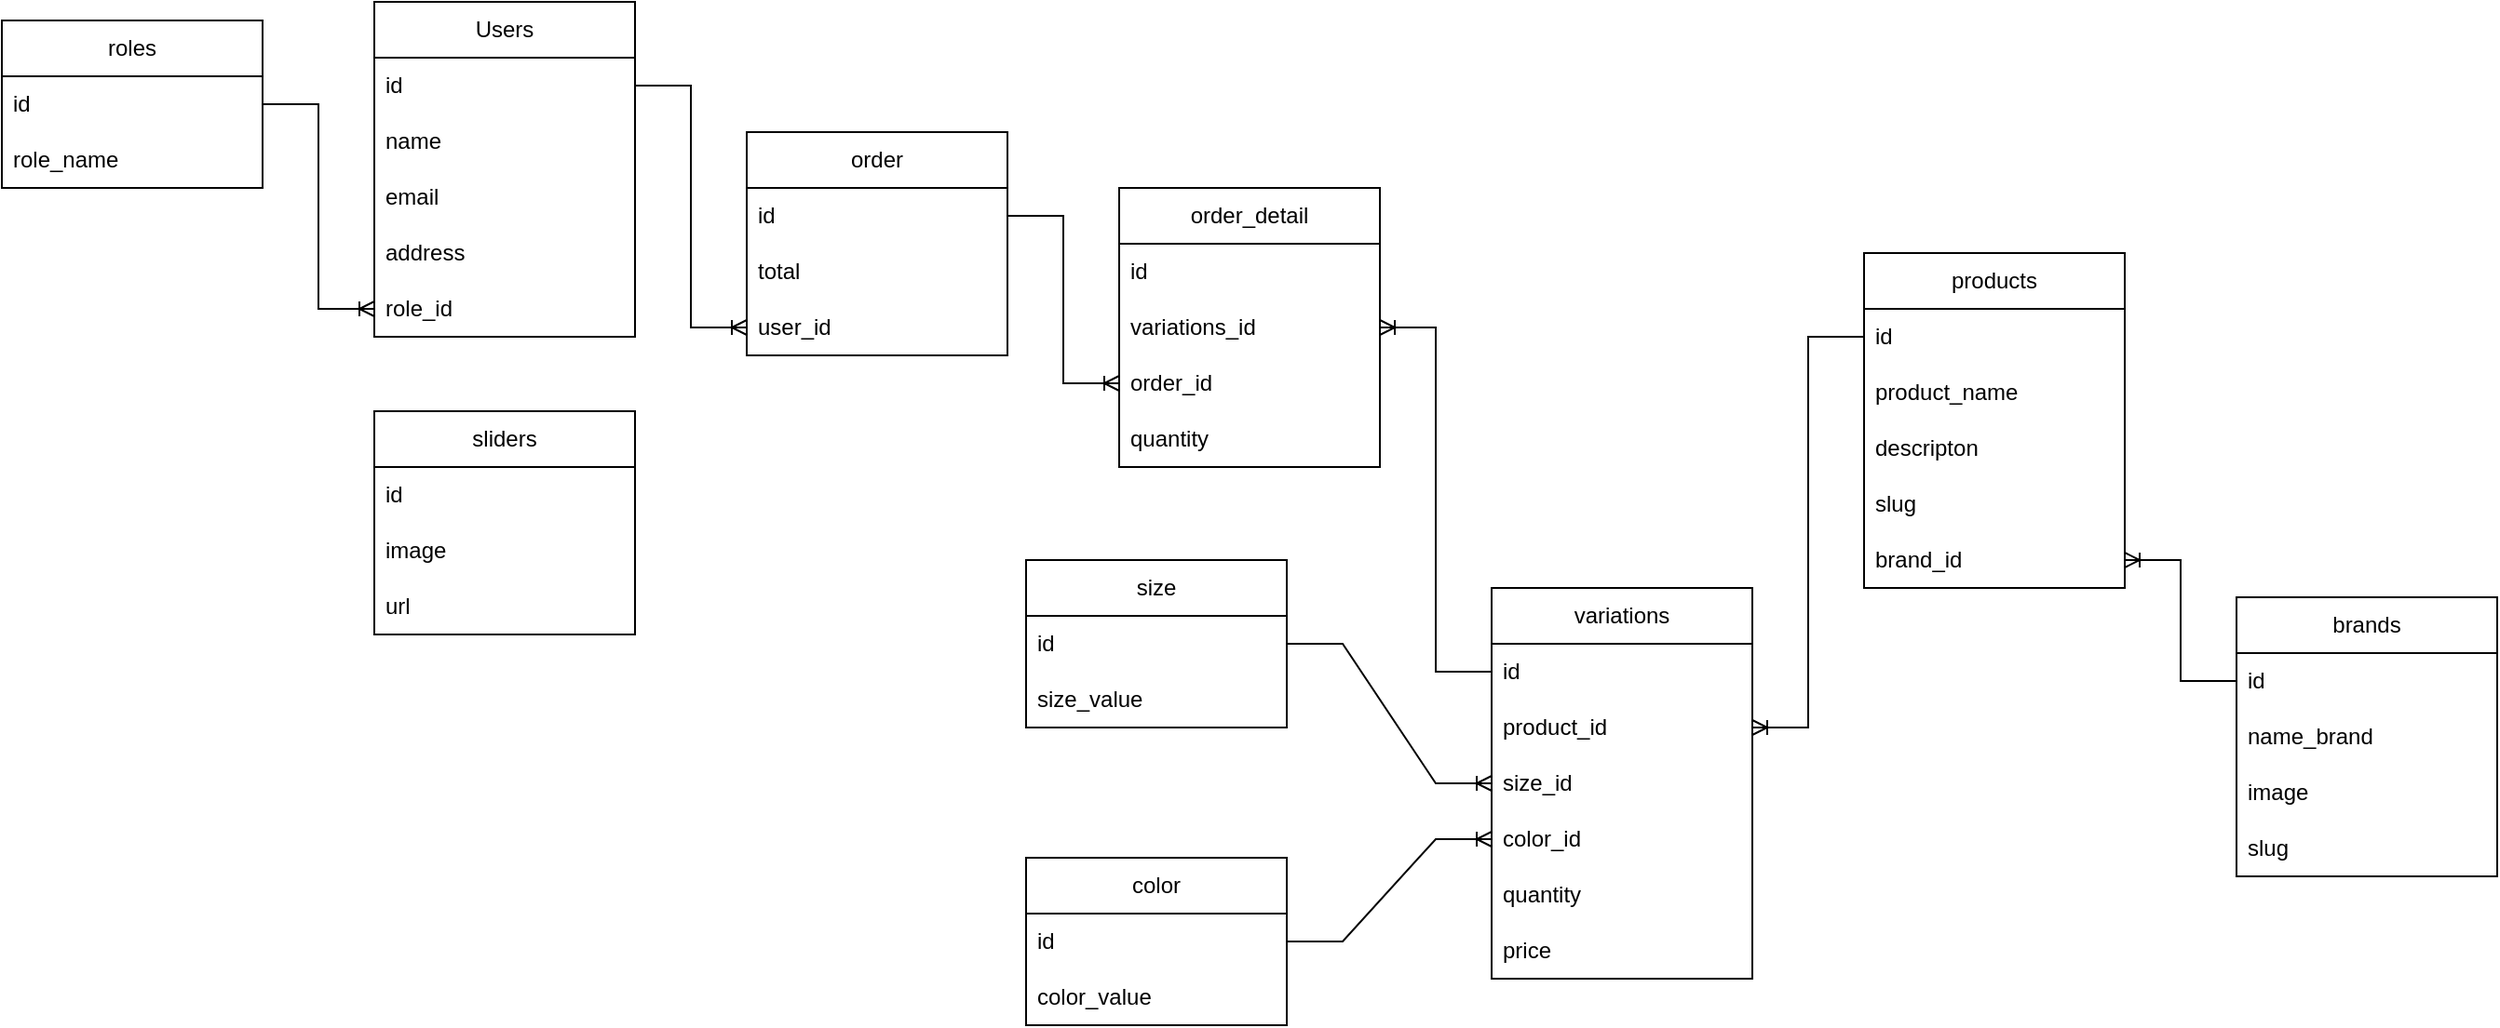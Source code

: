 <mxfile version="21.6.2" type="device">
  <diagram id="E6x5vUxFyN0-wCJsYmev" name="Page-1">
    <mxGraphModel dx="1884" dy="430" grid="1" gridSize="10" guides="1" tooltips="1" connect="1" arrows="1" fold="1" page="1" pageScale="1" pageWidth="850" pageHeight="1100" math="0" shadow="0">
      <root>
        <mxCell id="0" />
        <mxCell id="1" parent="0" />
        <mxCell id="170" value="Users" style="swimlane;fontStyle=0;childLayout=stackLayout;horizontal=1;startSize=30;horizontalStack=0;resizeParent=1;resizeParentMax=0;resizeLast=0;collapsible=1;marginBottom=0;whiteSpace=wrap;html=1;" parent="1" vertex="1">
          <mxGeometry x="30" y="20" width="140" height="180" as="geometry">
            <mxRectangle x="60" y="50" width="70" height="30" as="alternateBounds" />
          </mxGeometry>
        </mxCell>
        <mxCell id="171" value="id" style="text;strokeColor=none;fillColor=none;align=left;verticalAlign=middle;spacingLeft=4;spacingRight=4;overflow=hidden;points=[[0,0.5],[1,0.5]];portConstraint=eastwest;rotatable=0;whiteSpace=wrap;html=1;shadow=0;" parent="170" vertex="1">
          <mxGeometry y="30" width="140" height="30" as="geometry" />
        </mxCell>
        <mxCell id="172" value="name" style="text;strokeColor=none;fillColor=none;align=left;verticalAlign=middle;spacingLeft=4;spacingRight=4;overflow=hidden;points=[[0,0.5],[1,0.5]];portConstraint=eastwest;rotatable=0;whiteSpace=wrap;html=1;" parent="170" vertex="1">
          <mxGeometry y="60" width="140" height="30" as="geometry" />
        </mxCell>
        <mxCell id="173" value="email" style="text;strokeColor=none;fillColor=none;align=left;verticalAlign=middle;spacingLeft=4;spacingRight=4;overflow=hidden;points=[[0,0.5],[1,0.5]];portConstraint=eastwest;rotatable=0;whiteSpace=wrap;html=1;" parent="170" vertex="1">
          <mxGeometry y="90" width="140" height="30" as="geometry" />
        </mxCell>
        <mxCell id="174" value="address" style="text;strokeColor=none;fillColor=none;align=left;verticalAlign=middle;spacingLeft=4;spacingRight=4;overflow=hidden;points=[[0,0.5],[1,0.5]];portConstraint=eastwest;rotatable=0;whiteSpace=wrap;html=1;" parent="170" vertex="1">
          <mxGeometry y="120" width="140" height="30" as="geometry" />
        </mxCell>
        <mxCell id="175" value="role_id" style="text;strokeColor=none;fillColor=none;align=left;verticalAlign=middle;spacingLeft=4;spacingRight=4;overflow=hidden;points=[[0,0.5],[1,0.5]];portConstraint=eastwest;rotatable=0;whiteSpace=wrap;html=1;" parent="170" vertex="1">
          <mxGeometry y="150" width="140" height="30" as="geometry" />
        </mxCell>
        <mxCell id="176" value="products" style="swimlane;fontStyle=0;childLayout=stackLayout;horizontal=1;startSize=30;horizontalStack=0;resizeParent=1;resizeParentMax=0;resizeLast=0;collapsible=1;marginBottom=0;whiteSpace=wrap;html=1;shadow=0;sketch=0;" parent="1" vertex="1">
          <mxGeometry x="830" y="155" width="140" height="180" as="geometry" />
        </mxCell>
        <mxCell id="177" value="id" style="text;strokeColor=none;fillColor=none;align=left;verticalAlign=middle;spacingLeft=4;spacingRight=4;overflow=hidden;points=[[0,0.5],[1,0.5]];portConstraint=eastwest;rotatable=0;whiteSpace=wrap;html=1;shadow=0;sketch=0;" parent="176" vertex="1">
          <mxGeometry y="30" width="140" height="30" as="geometry" />
        </mxCell>
        <mxCell id="178" value="product_name" style="text;strokeColor=none;fillColor=none;align=left;verticalAlign=middle;spacingLeft=4;spacingRight=4;overflow=hidden;points=[[0,0.5],[1,0.5]];portConstraint=eastwest;rotatable=0;whiteSpace=wrap;html=1;shadow=0;sketch=0;" parent="176" vertex="1">
          <mxGeometry y="60" width="140" height="30" as="geometry" />
        </mxCell>
        <mxCell id="179" value="descripton" style="text;strokeColor=none;fillColor=none;align=left;verticalAlign=middle;spacingLeft=4;spacingRight=4;overflow=hidden;points=[[0,0.5],[1,0.5]];portConstraint=eastwest;rotatable=0;whiteSpace=wrap;html=1;shadow=0;sketch=0;" parent="176" vertex="1">
          <mxGeometry y="90" width="140" height="30" as="geometry" />
        </mxCell>
        <mxCell id="180" value="slug" style="text;strokeColor=none;fillColor=none;align=left;verticalAlign=middle;spacingLeft=4;spacingRight=4;overflow=hidden;points=[[0,0.5],[1,0.5]];portConstraint=eastwest;rotatable=0;whiteSpace=wrap;html=1;shadow=0;sketch=0;" parent="176" vertex="1">
          <mxGeometry y="120" width="140" height="30" as="geometry" />
        </mxCell>
        <mxCell id="181" value="brand_id" style="text;strokeColor=none;fillColor=none;align=left;verticalAlign=middle;spacingLeft=4;spacingRight=4;overflow=hidden;points=[[0,0.5],[1,0.5]];portConstraint=eastwest;rotatable=0;whiteSpace=wrap;html=1;shadow=0;sketch=0;" parent="176" vertex="1">
          <mxGeometry y="150" width="140" height="30" as="geometry" />
        </mxCell>
        <mxCell id="182" value="order" style="swimlane;fontStyle=0;childLayout=stackLayout;horizontal=1;startSize=30;horizontalStack=0;resizeParent=1;resizeParentMax=0;resizeLast=0;collapsible=1;marginBottom=0;whiteSpace=wrap;html=1;shadow=0;sketch=0;" parent="1" vertex="1">
          <mxGeometry x="230" y="90" width="140" height="120" as="geometry" />
        </mxCell>
        <mxCell id="183" value="id" style="text;strokeColor=none;fillColor=none;align=left;verticalAlign=middle;spacingLeft=4;spacingRight=4;overflow=hidden;points=[[0,0.5],[1,0.5]];portConstraint=eastwest;rotatable=0;whiteSpace=wrap;html=1;shadow=0;sketch=0;" parent="182" vertex="1">
          <mxGeometry y="30" width="140" height="30" as="geometry" />
        </mxCell>
        <mxCell id="184" value="total" style="text;strokeColor=none;fillColor=none;align=left;verticalAlign=middle;spacingLeft=4;spacingRight=4;overflow=hidden;points=[[0,0.5],[1,0.5]];portConstraint=eastwest;rotatable=0;whiteSpace=wrap;html=1;shadow=0;sketch=0;" parent="182" vertex="1">
          <mxGeometry y="60" width="140" height="30" as="geometry" />
        </mxCell>
        <mxCell id="185" value="user_id" style="text;strokeColor=none;fillColor=none;align=left;verticalAlign=middle;spacingLeft=4;spacingRight=4;overflow=hidden;points=[[0,0.5],[1,0.5]];portConstraint=eastwest;rotatable=0;whiteSpace=wrap;html=1;shadow=0;sketch=0;" parent="182" vertex="1">
          <mxGeometry y="90" width="140" height="30" as="geometry" />
        </mxCell>
        <mxCell id="186" value="order_detail" style="swimlane;fontStyle=0;childLayout=stackLayout;horizontal=1;startSize=30;horizontalStack=0;resizeParent=1;resizeParentMax=0;resizeLast=0;collapsible=1;marginBottom=0;whiteSpace=wrap;html=1;shadow=0;sketch=0;" parent="1" vertex="1">
          <mxGeometry x="430" y="120" width="140" height="150" as="geometry" />
        </mxCell>
        <mxCell id="187" value="id" style="text;strokeColor=none;fillColor=none;align=left;verticalAlign=middle;spacingLeft=4;spacingRight=4;overflow=hidden;points=[[0,0.5],[1,0.5]];portConstraint=eastwest;rotatable=0;whiteSpace=wrap;html=1;shadow=0;sketch=0;" parent="186" vertex="1">
          <mxGeometry y="30" width="140" height="30" as="geometry" />
        </mxCell>
        <mxCell id="188" value="variations_id" style="text;strokeColor=none;fillColor=none;align=left;verticalAlign=middle;spacingLeft=4;spacingRight=4;overflow=hidden;points=[[0,0.5],[1,0.5]];portConstraint=eastwest;rotatable=0;whiteSpace=wrap;html=1;shadow=0;sketch=0;" parent="186" vertex="1">
          <mxGeometry y="60" width="140" height="30" as="geometry" />
        </mxCell>
        <mxCell id="189" value="order_id" style="text;strokeColor=none;fillColor=none;align=left;verticalAlign=middle;spacingLeft=4;spacingRight=4;overflow=hidden;points=[[0,0.5],[1,0.5]];portConstraint=eastwest;rotatable=0;whiteSpace=wrap;html=1;shadow=0;sketch=0;" parent="186" vertex="1">
          <mxGeometry y="90" width="140" height="30" as="geometry" />
        </mxCell>
        <mxCell id="190" value="quantity" style="text;strokeColor=none;fillColor=none;align=left;verticalAlign=middle;spacingLeft=4;spacingRight=4;overflow=hidden;points=[[0,0.5],[1,0.5]];portConstraint=eastwest;rotatable=0;whiteSpace=wrap;html=1;shadow=0;sketch=0;" parent="186" vertex="1">
          <mxGeometry y="120" width="140" height="30" as="geometry" />
        </mxCell>
        <mxCell id="191" value="brands" style="swimlane;fontStyle=0;childLayout=stackLayout;horizontal=1;startSize=30;horizontalStack=0;resizeParent=1;resizeParentMax=0;resizeLast=0;collapsible=1;marginBottom=0;whiteSpace=wrap;html=1;shadow=0;sketch=0;" parent="1" vertex="1">
          <mxGeometry x="1030" y="340" width="140" height="150" as="geometry" />
        </mxCell>
        <mxCell id="192" value="id" style="text;strokeColor=none;fillColor=none;align=left;verticalAlign=middle;spacingLeft=4;spacingRight=4;overflow=hidden;points=[[0,0.5],[1,0.5]];portConstraint=eastwest;rotatable=0;whiteSpace=wrap;html=1;shadow=0;sketch=0;" parent="191" vertex="1">
          <mxGeometry y="30" width="140" height="30" as="geometry" />
        </mxCell>
        <mxCell id="193" value="name_brand" style="text;strokeColor=none;fillColor=none;align=left;verticalAlign=middle;spacingLeft=4;spacingRight=4;overflow=hidden;points=[[0,0.5],[1,0.5]];portConstraint=eastwest;rotatable=0;whiteSpace=wrap;html=1;shadow=0;sketch=0;" parent="191" vertex="1">
          <mxGeometry y="60" width="140" height="30" as="geometry" />
        </mxCell>
        <mxCell id="194" value="image" style="text;strokeColor=none;fillColor=none;align=left;verticalAlign=middle;spacingLeft=4;spacingRight=4;overflow=hidden;points=[[0,0.5],[1,0.5]];portConstraint=eastwest;rotatable=0;whiteSpace=wrap;html=1;shadow=0;sketch=0;" parent="191" vertex="1">
          <mxGeometry y="90" width="140" height="30" as="geometry" />
        </mxCell>
        <mxCell id="195" value="slug" style="text;strokeColor=none;fillColor=none;align=left;verticalAlign=middle;spacingLeft=4;spacingRight=4;overflow=hidden;points=[[0,0.5],[1,0.5]];portConstraint=eastwest;rotatable=0;whiteSpace=wrap;html=1;shadow=0;sketch=0;" parent="191" vertex="1">
          <mxGeometry y="120" width="140" height="30" as="geometry" />
        </mxCell>
        <mxCell id="196" value="color" style="swimlane;fontStyle=0;childLayout=stackLayout;horizontal=1;startSize=30;horizontalStack=0;resizeParent=1;resizeParentMax=0;resizeLast=0;collapsible=1;marginBottom=0;whiteSpace=wrap;html=1;shadow=0;sketch=0;" parent="1" vertex="1">
          <mxGeometry x="380" y="480" width="140" height="90" as="geometry" />
        </mxCell>
        <mxCell id="197" value="id" style="text;strokeColor=none;fillColor=none;align=left;verticalAlign=middle;spacingLeft=4;spacingRight=4;overflow=hidden;points=[[0,0.5],[1,0.5]];portConstraint=eastwest;rotatable=0;whiteSpace=wrap;html=1;shadow=0;sketch=0;" parent="196" vertex="1">
          <mxGeometry y="30" width="140" height="30" as="geometry" />
        </mxCell>
        <mxCell id="198" value="color_value" style="text;strokeColor=none;fillColor=none;align=left;verticalAlign=middle;spacingLeft=4;spacingRight=4;overflow=hidden;points=[[0,0.5],[1,0.5]];portConstraint=eastwest;rotatable=0;whiteSpace=wrap;html=1;shadow=0;sketch=0;" parent="196" vertex="1">
          <mxGeometry y="60" width="140" height="30" as="geometry" />
        </mxCell>
        <mxCell id="199" value="size" style="swimlane;fontStyle=0;childLayout=stackLayout;horizontal=1;startSize=30;horizontalStack=0;resizeParent=1;resizeParentMax=0;resizeLast=0;collapsible=1;marginBottom=0;whiteSpace=wrap;html=1;shadow=0;sketch=0;" parent="1" vertex="1">
          <mxGeometry x="380" y="320" width="140" height="90" as="geometry" />
        </mxCell>
        <mxCell id="200" value="id" style="text;strokeColor=none;fillColor=none;align=left;verticalAlign=middle;spacingLeft=4;spacingRight=4;overflow=hidden;points=[[0,0.5],[1,0.5]];portConstraint=eastwest;rotatable=0;whiteSpace=wrap;html=1;shadow=0;sketch=0;" parent="199" vertex="1">
          <mxGeometry y="30" width="140" height="30" as="geometry" />
        </mxCell>
        <mxCell id="201" value="size_value" style="text;strokeColor=none;fillColor=none;align=left;verticalAlign=middle;spacingLeft=4;spacingRight=4;overflow=hidden;points=[[0,0.5],[1,0.5]];portConstraint=eastwest;rotatable=0;whiteSpace=wrap;html=1;shadow=0;sketch=0;" parent="199" vertex="1">
          <mxGeometry y="60" width="140" height="30" as="geometry" />
        </mxCell>
        <mxCell id="202" value="variations" style="swimlane;fontStyle=0;childLayout=stackLayout;horizontal=1;startSize=30;horizontalStack=0;resizeParent=1;resizeParentMax=0;resizeLast=0;collapsible=1;marginBottom=0;whiteSpace=wrap;html=1;shadow=0;sketch=0;" parent="1" vertex="1">
          <mxGeometry x="630" y="335" width="140" height="210" as="geometry" />
        </mxCell>
        <mxCell id="203" value="id" style="text;strokeColor=none;fillColor=none;align=left;verticalAlign=middle;spacingLeft=4;spacingRight=4;overflow=hidden;points=[[0,0.5],[1,0.5]];portConstraint=eastwest;rotatable=0;whiteSpace=wrap;html=1;shadow=0;sketch=0;" parent="202" vertex="1">
          <mxGeometry y="30" width="140" height="30" as="geometry" />
        </mxCell>
        <mxCell id="204" value="product_id" style="text;strokeColor=none;fillColor=none;align=left;verticalAlign=middle;spacingLeft=4;spacingRight=4;overflow=hidden;points=[[0,0.5],[1,0.5]];portConstraint=eastwest;rotatable=0;whiteSpace=wrap;html=1;shadow=0;sketch=0;" parent="202" vertex="1">
          <mxGeometry y="60" width="140" height="30" as="geometry" />
        </mxCell>
        <mxCell id="205" value="size_id" style="text;strokeColor=none;fillColor=none;align=left;verticalAlign=middle;spacingLeft=4;spacingRight=4;overflow=hidden;points=[[0,0.5],[1,0.5]];portConstraint=eastwest;rotatable=0;whiteSpace=wrap;html=1;shadow=0;sketch=0;" parent="202" vertex="1">
          <mxGeometry y="90" width="140" height="30" as="geometry" />
        </mxCell>
        <mxCell id="206" value="color_id" style="text;strokeColor=none;fillColor=none;align=left;verticalAlign=middle;spacingLeft=4;spacingRight=4;overflow=hidden;points=[[0,0.5],[1,0.5]];portConstraint=eastwest;rotatable=0;whiteSpace=wrap;html=1;shadow=0;sketch=0;" parent="202" vertex="1">
          <mxGeometry y="120" width="140" height="30" as="geometry" />
        </mxCell>
        <mxCell id="207" value="quantity" style="text;strokeColor=none;fillColor=none;align=left;verticalAlign=middle;spacingLeft=4;spacingRight=4;overflow=hidden;points=[[0,0.5],[1,0.5]];portConstraint=eastwest;rotatable=0;whiteSpace=wrap;html=1;shadow=0;sketch=0;" parent="202" vertex="1">
          <mxGeometry y="150" width="140" height="30" as="geometry" />
        </mxCell>
        <mxCell id="208" value="price" style="text;strokeColor=none;fillColor=none;align=left;verticalAlign=middle;spacingLeft=4;spacingRight=4;overflow=hidden;points=[[0,0.5],[1,0.5]];portConstraint=eastwest;rotatable=0;whiteSpace=wrap;html=1;shadow=0;sketch=0;" parent="202" vertex="1">
          <mxGeometry y="180" width="140" height="30" as="geometry" />
        </mxCell>
        <mxCell id="209" value="sliders" style="swimlane;fontStyle=0;childLayout=stackLayout;horizontal=1;startSize=30;horizontalStack=0;resizeParent=1;resizeParentMax=0;resizeLast=0;collapsible=1;marginBottom=0;whiteSpace=wrap;html=1;shadow=0;sketch=0;" parent="1" vertex="1">
          <mxGeometry x="30" y="240" width="140" height="120" as="geometry" />
        </mxCell>
        <mxCell id="210" value="id" style="text;strokeColor=none;fillColor=none;align=left;verticalAlign=middle;spacingLeft=4;spacingRight=4;overflow=hidden;points=[[0,0.5],[1,0.5]];portConstraint=eastwest;rotatable=0;whiteSpace=wrap;html=1;shadow=0;sketch=0;" parent="209" vertex="1">
          <mxGeometry y="30" width="140" height="30" as="geometry" />
        </mxCell>
        <mxCell id="211" value="image" style="text;strokeColor=none;fillColor=none;align=left;verticalAlign=middle;spacingLeft=4;spacingRight=4;overflow=hidden;points=[[0,0.5],[1,0.5]];portConstraint=eastwest;rotatable=0;whiteSpace=wrap;html=1;shadow=0;sketch=0;" parent="209" vertex="1">
          <mxGeometry y="60" width="140" height="30" as="geometry" />
        </mxCell>
        <mxCell id="212" value="url" style="text;strokeColor=none;fillColor=none;align=left;verticalAlign=middle;spacingLeft=4;spacingRight=4;overflow=hidden;points=[[0,0.5],[1,0.5]];portConstraint=eastwest;rotatable=0;whiteSpace=wrap;html=1;shadow=0;sketch=0;" parent="209" vertex="1">
          <mxGeometry y="90" width="140" height="30" as="geometry" />
        </mxCell>
        <mxCell id="213" value="roles" style="swimlane;fontStyle=0;childLayout=stackLayout;horizontal=1;startSize=30;horizontalStack=0;resizeParent=1;resizeParentMax=0;resizeLast=0;collapsible=1;marginBottom=0;whiteSpace=wrap;html=1;shadow=0;sketch=0;" parent="1" vertex="1">
          <mxGeometry x="-170" y="30" width="140" height="90" as="geometry" />
        </mxCell>
        <mxCell id="214" value="id" style="text;strokeColor=none;fillColor=none;align=left;verticalAlign=middle;spacingLeft=4;spacingRight=4;overflow=hidden;points=[[0,0.5],[1,0.5]];portConstraint=eastwest;rotatable=0;whiteSpace=wrap;html=1;shadow=0;sketch=0;" parent="213" vertex="1">
          <mxGeometry y="30" width="140" height="30" as="geometry" />
        </mxCell>
        <mxCell id="215" value="role_name" style="text;strokeColor=none;fillColor=none;align=left;verticalAlign=middle;spacingLeft=4;spacingRight=4;overflow=hidden;points=[[0,0.5],[1,0.5]];portConstraint=eastwest;rotatable=0;whiteSpace=wrap;html=1;shadow=0;sketch=0;" parent="213" vertex="1">
          <mxGeometry y="60" width="140" height="30" as="geometry" />
        </mxCell>
        <mxCell id="216" value="" style="edgeStyle=entityRelationEdgeStyle;fontSize=12;html=1;endArrow=ERoneToMany;rounded=0;exitX=1;exitY=0.5;exitDx=0;exitDy=0;entryX=0;entryY=0.5;entryDx=0;entryDy=0;" parent="1" source="214" target="175" edge="1">
          <mxGeometry width="100" height="100" relative="1" as="geometry">
            <mxPoint x="170" y="210" as="sourcePoint" />
            <mxPoint x="-70" y="160" as="targetPoint" />
          </mxGeometry>
        </mxCell>
        <mxCell id="217" value="" style="edgeStyle=entityRelationEdgeStyle;fontSize=12;html=1;endArrow=ERoneToMany;rounded=0;exitX=1;exitY=0.5;exitDx=0;exitDy=0;entryX=0;entryY=0.5;entryDx=0;entryDy=0;" parent="1" source="171" target="185" edge="1">
          <mxGeometry width="100" height="100" relative="1" as="geometry">
            <mxPoint x="-20" y="75" as="sourcePoint" />
            <mxPoint x="230" y="200" as="targetPoint" />
          </mxGeometry>
        </mxCell>
        <mxCell id="218" value="" style="edgeStyle=entityRelationEdgeStyle;fontSize=12;html=1;endArrow=ERoneToMany;rounded=0;exitX=1;exitY=0.5;exitDx=0;exitDy=0;" parent="1" source="183" target="189" edge="1">
          <mxGeometry width="100" height="100" relative="1" as="geometry">
            <mxPoint x="360" y="240" as="sourcePoint" />
            <mxPoint x="340" y="350" as="targetPoint" />
          </mxGeometry>
        </mxCell>
        <mxCell id="219" value="" style="edgeStyle=entityRelationEdgeStyle;fontSize=12;html=1;endArrow=ERoneToMany;rounded=0;exitX=0;exitY=0.5;exitDx=0;exitDy=0;entryX=1;entryY=0.5;entryDx=0;entryDy=0;" parent="1" source="177" target="204" edge="1">
          <mxGeometry width="100" height="100" relative="1" as="geometry">
            <mxPoint x="560" y="310" as="sourcePoint" />
            <mxPoint x="600" y="370" as="targetPoint" />
          </mxGeometry>
        </mxCell>
        <mxCell id="220" value="" style="edgeStyle=entityRelationEdgeStyle;fontSize=12;html=1;endArrow=ERoneToMany;rounded=0;exitX=1;exitY=0.5;exitDx=0;exitDy=0;" parent="1" source="197" target="206" edge="1">
          <mxGeometry width="100" height="100" relative="1" as="geometry">
            <mxPoint x="690" y="460" as="sourcePoint" />
            <mxPoint x="610" y="610" as="targetPoint" />
          </mxGeometry>
        </mxCell>
        <mxCell id="221" value="" style="edgeStyle=entityRelationEdgeStyle;fontSize=12;html=1;endArrow=ERoneToMany;rounded=0;exitX=1;exitY=0.5;exitDx=0;exitDy=0;entryX=0;entryY=0.5;entryDx=0;entryDy=0;" parent="1" source="200" target="205" edge="1">
          <mxGeometry width="100" height="100" relative="1" as="geometry">
            <mxPoint x="290" y="385" as="sourcePoint" />
            <mxPoint x="440" y="475" as="targetPoint" />
          </mxGeometry>
        </mxCell>
        <mxCell id="222" value="" style="edgeStyle=entityRelationEdgeStyle;fontSize=12;html=1;endArrow=ERoneToMany;rounded=0;exitX=0;exitY=0.5;exitDx=0;exitDy=0;entryX=1;entryY=0.5;entryDx=0;entryDy=0;" parent="1" source="192" target="181" edge="1">
          <mxGeometry width="100" height="100" relative="1" as="geometry">
            <mxPoint x="640" y="295" as="sourcePoint" />
            <mxPoint x="580" y="415" as="targetPoint" />
          </mxGeometry>
        </mxCell>
        <mxCell id="223" value="" style="edgeStyle=entityRelationEdgeStyle;fontSize=12;html=1;endArrow=ERoneToMany;rounded=0;exitX=0;exitY=0.5;exitDx=0;exitDy=0;entryX=1;entryY=0.5;entryDx=0;entryDy=0;" parent="1" source="203" target="188" edge="1">
          <mxGeometry width="100" height="100" relative="1" as="geometry">
            <mxPoint x="640" y="295" as="sourcePoint" />
            <mxPoint x="580" y="415" as="targetPoint" />
          </mxGeometry>
        </mxCell>
      </root>
    </mxGraphModel>
  </diagram>
</mxfile>
